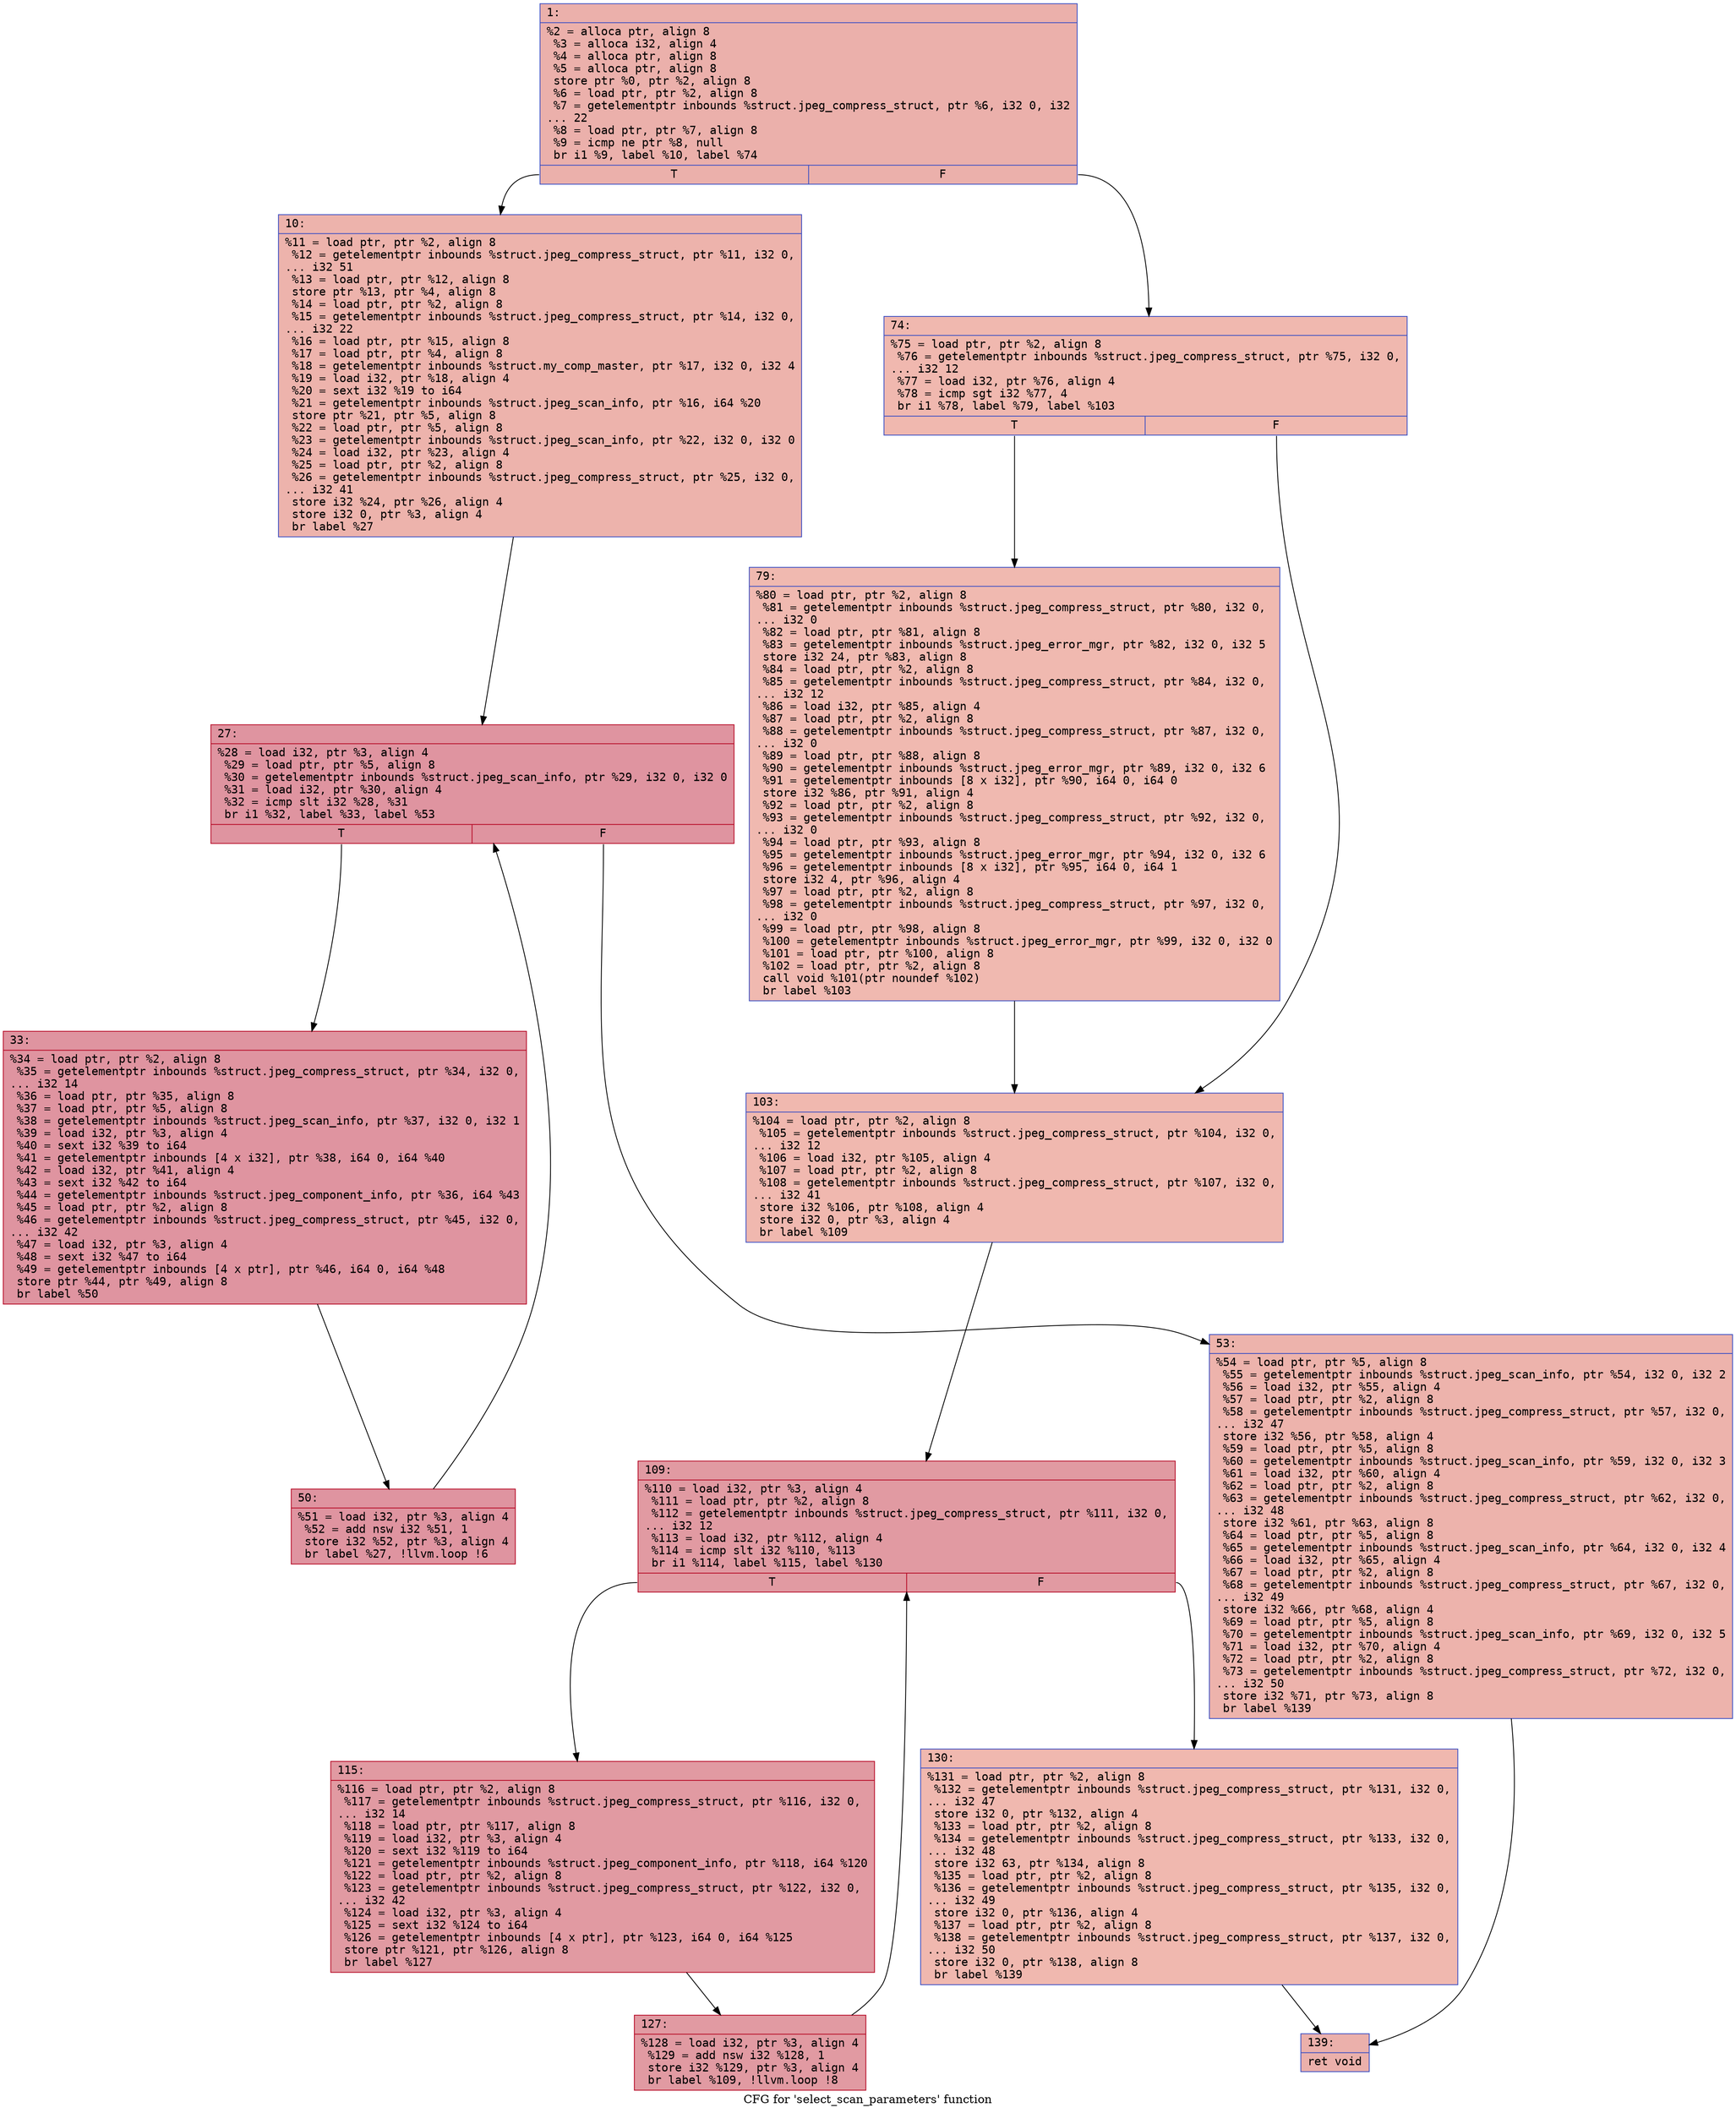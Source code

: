 digraph "CFG for 'select_scan_parameters' function" {
	label="CFG for 'select_scan_parameters' function";

	Node0x600002405cc0 [shape=record,color="#3d50c3ff", style=filled, fillcolor="#d24b4070" fontname="Courier",label="{1:\l|  %2 = alloca ptr, align 8\l  %3 = alloca i32, align 4\l  %4 = alloca ptr, align 8\l  %5 = alloca ptr, align 8\l  store ptr %0, ptr %2, align 8\l  %6 = load ptr, ptr %2, align 8\l  %7 = getelementptr inbounds %struct.jpeg_compress_struct, ptr %6, i32 0, i32\l... 22\l  %8 = load ptr, ptr %7, align 8\l  %9 = icmp ne ptr %8, null\l  br i1 %9, label %10, label %74\l|{<s0>T|<s1>F}}"];
	Node0x600002405cc0:s0 -> Node0x600002405d10[tooltip="1 -> 10\nProbability 62.50%" ];
	Node0x600002405cc0:s1 -> Node0x600002405ea0[tooltip="1 -> 74\nProbability 37.50%" ];
	Node0x600002405d10 [shape=record,color="#3d50c3ff", style=filled, fillcolor="#d6524470" fontname="Courier",label="{10:\l|  %11 = load ptr, ptr %2, align 8\l  %12 = getelementptr inbounds %struct.jpeg_compress_struct, ptr %11, i32 0,\l... i32 51\l  %13 = load ptr, ptr %12, align 8\l  store ptr %13, ptr %4, align 8\l  %14 = load ptr, ptr %2, align 8\l  %15 = getelementptr inbounds %struct.jpeg_compress_struct, ptr %14, i32 0,\l... i32 22\l  %16 = load ptr, ptr %15, align 8\l  %17 = load ptr, ptr %4, align 8\l  %18 = getelementptr inbounds %struct.my_comp_master, ptr %17, i32 0, i32 4\l  %19 = load i32, ptr %18, align 4\l  %20 = sext i32 %19 to i64\l  %21 = getelementptr inbounds %struct.jpeg_scan_info, ptr %16, i64 %20\l  store ptr %21, ptr %5, align 8\l  %22 = load ptr, ptr %5, align 8\l  %23 = getelementptr inbounds %struct.jpeg_scan_info, ptr %22, i32 0, i32 0\l  %24 = load i32, ptr %23, align 4\l  %25 = load ptr, ptr %2, align 8\l  %26 = getelementptr inbounds %struct.jpeg_compress_struct, ptr %25, i32 0,\l... i32 41\l  store i32 %24, ptr %26, align 4\l  store i32 0, ptr %3, align 4\l  br label %27\l}"];
	Node0x600002405d10 -> Node0x600002405d60[tooltip="10 -> 27\nProbability 100.00%" ];
	Node0x600002405d60 [shape=record,color="#b70d28ff", style=filled, fillcolor="#b70d2870" fontname="Courier",label="{27:\l|  %28 = load i32, ptr %3, align 4\l  %29 = load ptr, ptr %5, align 8\l  %30 = getelementptr inbounds %struct.jpeg_scan_info, ptr %29, i32 0, i32 0\l  %31 = load i32, ptr %30, align 4\l  %32 = icmp slt i32 %28, %31\l  br i1 %32, label %33, label %53\l|{<s0>T|<s1>F}}"];
	Node0x600002405d60:s0 -> Node0x600002405db0[tooltip="27 -> 33\nProbability 96.88%" ];
	Node0x600002405d60:s1 -> Node0x600002405e50[tooltip="27 -> 53\nProbability 3.12%" ];
	Node0x600002405db0 [shape=record,color="#b70d28ff", style=filled, fillcolor="#b70d2870" fontname="Courier",label="{33:\l|  %34 = load ptr, ptr %2, align 8\l  %35 = getelementptr inbounds %struct.jpeg_compress_struct, ptr %34, i32 0,\l... i32 14\l  %36 = load ptr, ptr %35, align 8\l  %37 = load ptr, ptr %5, align 8\l  %38 = getelementptr inbounds %struct.jpeg_scan_info, ptr %37, i32 0, i32 1\l  %39 = load i32, ptr %3, align 4\l  %40 = sext i32 %39 to i64\l  %41 = getelementptr inbounds [4 x i32], ptr %38, i64 0, i64 %40\l  %42 = load i32, ptr %41, align 4\l  %43 = sext i32 %42 to i64\l  %44 = getelementptr inbounds %struct.jpeg_component_info, ptr %36, i64 %43\l  %45 = load ptr, ptr %2, align 8\l  %46 = getelementptr inbounds %struct.jpeg_compress_struct, ptr %45, i32 0,\l... i32 42\l  %47 = load i32, ptr %3, align 4\l  %48 = sext i32 %47 to i64\l  %49 = getelementptr inbounds [4 x ptr], ptr %46, i64 0, i64 %48\l  store ptr %44, ptr %49, align 8\l  br label %50\l}"];
	Node0x600002405db0 -> Node0x600002405e00[tooltip="33 -> 50\nProbability 100.00%" ];
	Node0x600002405e00 [shape=record,color="#b70d28ff", style=filled, fillcolor="#b70d2870" fontname="Courier",label="{50:\l|  %51 = load i32, ptr %3, align 4\l  %52 = add nsw i32 %51, 1\l  store i32 %52, ptr %3, align 4\l  br label %27, !llvm.loop !6\l}"];
	Node0x600002405e00 -> Node0x600002405d60[tooltip="50 -> 27\nProbability 100.00%" ];
	Node0x600002405e50 [shape=record,color="#3d50c3ff", style=filled, fillcolor="#d6524470" fontname="Courier",label="{53:\l|  %54 = load ptr, ptr %5, align 8\l  %55 = getelementptr inbounds %struct.jpeg_scan_info, ptr %54, i32 0, i32 2\l  %56 = load i32, ptr %55, align 4\l  %57 = load ptr, ptr %2, align 8\l  %58 = getelementptr inbounds %struct.jpeg_compress_struct, ptr %57, i32 0,\l... i32 47\l  store i32 %56, ptr %58, align 4\l  %59 = load ptr, ptr %5, align 8\l  %60 = getelementptr inbounds %struct.jpeg_scan_info, ptr %59, i32 0, i32 3\l  %61 = load i32, ptr %60, align 4\l  %62 = load ptr, ptr %2, align 8\l  %63 = getelementptr inbounds %struct.jpeg_compress_struct, ptr %62, i32 0,\l... i32 48\l  store i32 %61, ptr %63, align 8\l  %64 = load ptr, ptr %5, align 8\l  %65 = getelementptr inbounds %struct.jpeg_scan_info, ptr %64, i32 0, i32 4\l  %66 = load i32, ptr %65, align 4\l  %67 = load ptr, ptr %2, align 8\l  %68 = getelementptr inbounds %struct.jpeg_compress_struct, ptr %67, i32 0,\l... i32 49\l  store i32 %66, ptr %68, align 4\l  %69 = load ptr, ptr %5, align 8\l  %70 = getelementptr inbounds %struct.jpeg_scan_info, ptr %69, i32 0, i32 5\l  %71 = load i32, ptr %70, align 4\l  %72 = load ptr, ptr %2, align 8\l  %73 = getelementptr inbounds %struct.jpeg_compress_struct, ptr %72, i32 0,\l... i32 50\l  store i32 %71, ptr %73, align 8\l  br label %139\l}"];
	Node0x600002405e50 -> Node0x6000024060d0[tooltip="53 -> 139\nProbability 100.00%" ];
	Node0x600002405ea0 [shape=record,color="#3d50c3ff", style=filled, fillcolor="#dc5d4a70" fontname="Courier",label="{74:\l|  %75 = load ptr, ptr %2, align 8\l  %76 = getelementptr inbounds %struct.jpeg_compress_struct, ptr %75, i32 0,\l... i32 12\l  %77 = load i32, ptr %76, align 4\l  %78 = icmp sgt i32 %77, 4\l  br i1 %78, label %79, label %103\l|{<s0>T|<s1>F}}"];
	Node0x600002405ea0:s0 -> Node0x600002405ef0[tooltip="74 -> 79\nProbability 50.00%" ];
	Node0x600002405ea0:s1 -> Node0x600002405f40[tooltip="74 -> 103\nProbability 50.00%" ];
	Node0x600002405ef0 [shape=record,color="#3d50c3ff", style=filled, fillcolor="#de614d70" fontname="Courier",label="{79:\l|  %80 = load ptr, ptr %2, align 8\l  %81 = getelementptr inbounds %struct.jpeg_compress_struct, ptr %80, i32 0,\l... i32 0\l  %82 = load ptr, ptr %81, align 8\l  %83 = getelementptr inbounds %struct.jpeg_error_mgr, ptr %82, i32 0, i32 5\l  store i32 24, ptr %83, align 8\l  %84 = load ptr, ptr %2, align 8\l  %85 = getelementptr inbounds %struct.jpeg_compress_struct, ptr %84, i32 0,\l... i32 12\l  %86 = load i32, ptr %85, align 4\l  %87 = load ptr, ptr %2, align 8\l  %88 = getelementptr inbounds %struct.jpeg_compress_struct, ptr %87, i32 0,\l... i32 0\l  %89 = load ptr, ptr %88, align 8\l  %90 = getelementptr inbounds %struct.jpeg_error_mgr, ptr %89, i32 0, i32 6\l  %91 = getelementptr inbounds [8 x i32], ptr %90, i64 0, i64 0\l  store i32 %86, ptr %91, align 4\l  %92 = load ptr, ptr %2, align 8\l  %93 = getelementptr inbounds %struct.jpeg_compress_struct, ptr %92, i32 0,\l... i32 0\l  %94 = load ptr, ptr %93, align 8\l  %95 = getelementptr inbounds %struct.jpeg_error_mgr, ptr %94, i32 0, i32 6\l  %96 = getelementptr inbounds [8 x i32], ptr %95, i64 0, i64 1\l  store i32 4, ptr %96, align 4\l  %97 = load ptr, ptr %2, align 8\l  %98 = getelementptr inbounds %struct.jpeg_compress_struct, ptr %97, i32 0,\l... i32 0\l  %99 = load ptr, ptr %98, align 8\l  %100 = getelementptr inbounds %struct.jpeg_error_mgr, ptr %99, i32 0, i32 0\l  %101 = load ptr, ptr %100, align 8\l  %102 = load ptr, ptr %2, align 8\l  call void %101(ptr noundef %102)\l  br label %103\l}"];
	Node0x600002405ef0 -> Node0x600002405f40[tooltip="79 -> 103\nProbability 100.00%" ];
	Node0x600002405f40 [shape=record,color="#3d50c3ff", style=filled, fillcolor="#dc5d4a70" fontname="Courier",label="{103:\l|  %104 = load ptr, ptr %2, align 8\l  %105 = getelementptr inbounds %struct.jpeg_compress_struct, ptr %104, i32 0,\l... i32 12\l  %106 = load i32, ptr %105, align 4\l  %107 = load ptr, ptr %2, align 8\l  %108 = getelementptr inbounds %struct.jpeg_compress_struct, ptr %107, i32 0,\l... i32 41\l  store i32 %106, ptr %108, align 4\l  store i32 0, ptr %3, align 4\l  br label %109\l}"];
	Node0x600002405f40 -> Node0x600002405f90[tooltip="103 -> 109\nProbability 100.00%" ];
	Node0x600002405f90 [shape=record,color="#b70d28ff", style=filled, fillcolor="#bb1b2c70" fontname="Courier",label="{109:\l|  %110 = load i32, ptr %3, align 4\l  %111 = load ptr, ptr %2, align 8\l  %112 = getelementptr inbounds %struct.jpeg_compress_struct, ptr %111, i32 0,\l... i32 12\l  %113 = load i32, ptr %112, align 4\l  %114 = icmp slt i32 %110, %113\l  br i1 %114, label %115, label %130\l|{<s0>T|<s1>F}}"];
	Node0x600002405f90:s0 -> Node0x600002405fe0[tooltip="109 -> 115\nProbability 96.88%" ];
	Node0x600002405f90:s1 -> Node0x600002406080[tooltip="109 -> 130\nProbability 3.12%" ];
	Node0x600002405fe0 [shape=record,color="#b70d28ff", style=filled, fillcolor="#bb1b2c70" fontname="Courier",label="{115:\l|  %116 = load ptr, ptr %2, align 8\l  %117 = getelementptr inbounds %struct.jpeg_compress_struct, ptr %116, i32 0,\l... i32 14\l  %118 = load ptr, ptr %117, align 8\l  %119 = load i32, ptr %3, align 4\l  %120 = sext i32 %119 to i64\l  %121 = getelementptr inbounds %struct.jpeg_component_info, ptr %118, i64 %120\l  %122 = load ptr, ptr %2, align 8\l  %123 = getelementptr inbounds %struct.jpeg_compress_struct, ptr %122, i32 0,\l... i32 42\l  %124 = load i32, ptr %3, align 4\l  %125 = sext i32 %124 to i64\l  %126 = getelementptr inbounds [4 x ptr], ptr %123, i64 0, i64 %125\l  store ptr %121, ptr %126, align 8\l  br label %127\l}"];
	Node0x600002405fe0 -> Node0x600002406030[tooltip="115 -> 127\nProbability 100.00%" ];
	Node0x600002406030 [shape=record,color="#b70d28ff", style=filled, fillcolor="#bb1b2c70" fontname="Courier",label="{127:\l|  %128 = load i32, ptr %3, align 4\l  %129 = add nsw i32 %128, 1\l  store i32 %129, ptr %3, align 4\l  br label %109, !llvm.loop !8\l}"];
	Node0x600002406030 -> Node0x600002405f90[tooltip="127 -> 109\nProbability 100.00%" ];
	Node0x600002406080 [shape=record,color="#3d50c3ff", style=filled, fillcolor="#dc5d4a70" fontname="Courier",label="{130:\l|  %131 = load ptr, ptr %2, align 8\l  %132 = getelementptr inbounds %struct.jpeg_compress_struct, ptr %131, i32 0,\l... i32 47\l  store i32 0, ptr %132, align 4\l  %133 = load ptr, ptr %2, align 8\l  %134 = getelementptr inbounds %struct.jpeg_compress_struct, ptr %133, i32 0,\l... i32 48\l  store i32 63, ptr %134, align 8\l  %135 = load ptr, ptr %2, align 8\l  %136 = getelementptr inbounds %struct.jpeg_compress_struct, ptr %135, i32 0,\l... i32 49\l  store i32 0, ptr %136, align 4\l  %137 = load ptr, ptr %2, align 8\l  %138 = getelementptr inbounds %struct.jpeg_compress_struct, ptr %137, i32 0,\l... i32 50\l  store i32 0, ptr %138, align 8\l  br label %139\l}"];
	Node0x600002406080 -> Node0x6000024060d0[tooltip="130 -> 139\nProbability 100.00%" ];
	Node0x6000024060d0 [shape=record,color="#3d50c3ff", style=filled, fillcolor="#d24b4070" fontname="Courier",label="{139:\l|  ret void\l}"];
}
